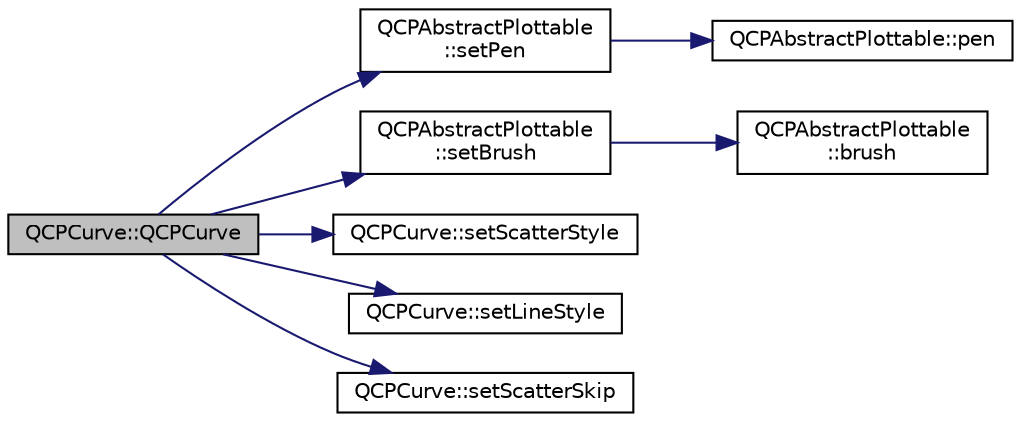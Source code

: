 digraph "QCPCurve::QCPCurve"
{
  edge [fontname="Helvetica",fontsize="10",labelfontname="Helvetica",labelfontsize="10"];
  node [fontname="Helvetica",fontsize="10",shape=record];
  rankdir="LR";
  Node0 [label="QCPCurve::QCPCurve",height=0.2,width=0.4,color="black", fillcolor="grey75", style="filled", fontcolor="black"];
  Node0 -> Node1 [color="midnightblue",fontsize="10",style="solid",fontname="Helvetica"];
  Node1 [label="QCPAbstractPlottable\l::setPen",height=0.2,width=0.4,color="black", fillcolor="white", style="filled",URL="$class_q_c_p_abstract_plottable.html#ab74b09ae4c0e7e13142fe4b5bf46cac7"];
  Node1 -> Node2 [color="midnightblue",fontsize="10",style="solid",fontname="Helvetica"];
  Node2 [label="QCPAbstractPlottable::pen",height=0.2,width=0.4,color="black", fillcolor="white", style="filled",URL="$class_q_c_p_abstract_plottable.html#ad5972efc31344e5a7a78ab4f8864b2d3"];
  Node0 -> Node3 [color="midnightblue",fontsize="10",style="solid",fontname="Helvetica"];
  Node3 [label="QCPAbstractPlottable\l::setBrush",height=0.2,width=0.4,color="black", fillcolor="white", style="filled",URL="$class_q_c_p_abstract_plottable.html#a7a4b92144dca6453a1f0f210e27edc74"];
  Node3 -> Node4 [color="midnightblue",fontsize="10",style="solid",fontname="Helvetica"];
  Node4 [label="QCPAbstractPlottable\l::brush",height=0.2,width=0.4,color="black", fillcolor="white", style="filled",URL="$class_q_c_p_abstract_plottable.html#a893b4896dfd92b68b05b2600b80f5826"];
  Node0 -> Node5 [color="midnightblue",fontsize="10",style="solid",fontname="Helvetica"];
  Node5 [label="QCPCurve::setScatterStyle",height=0.2,width=0.4,color="black", fillcolor="white", style="filled",URL="$class_q_c_p_curve.html#a55e43b44709bf50a35500644988aa706"];
  Node0 -> Node6 [color="midnightblue",fontsize="10",style="solid",fontname="Helvetica"];
  Node6 [label="QCPCurve::setLineStyle",height=0.2,width=0.4,color="black", fillcolor="white", style="filled",URL="$class_q_c_p_curve.html#a4a377ec863ff81a1875c3094a6177c19"];
  Node0 -> Node7 [color="midnightblue",fontsize="10",style="solid",fontname="Helvetica"];
  Node7 [label="QCPCurve::setScatterSkip",height=0.2,width=0.4,color="black", fillcolor="white", style="filled",URL="$class_q_c_p_curve.html#a97dbfecd497e972d5f2162615e6da5be"];
}
